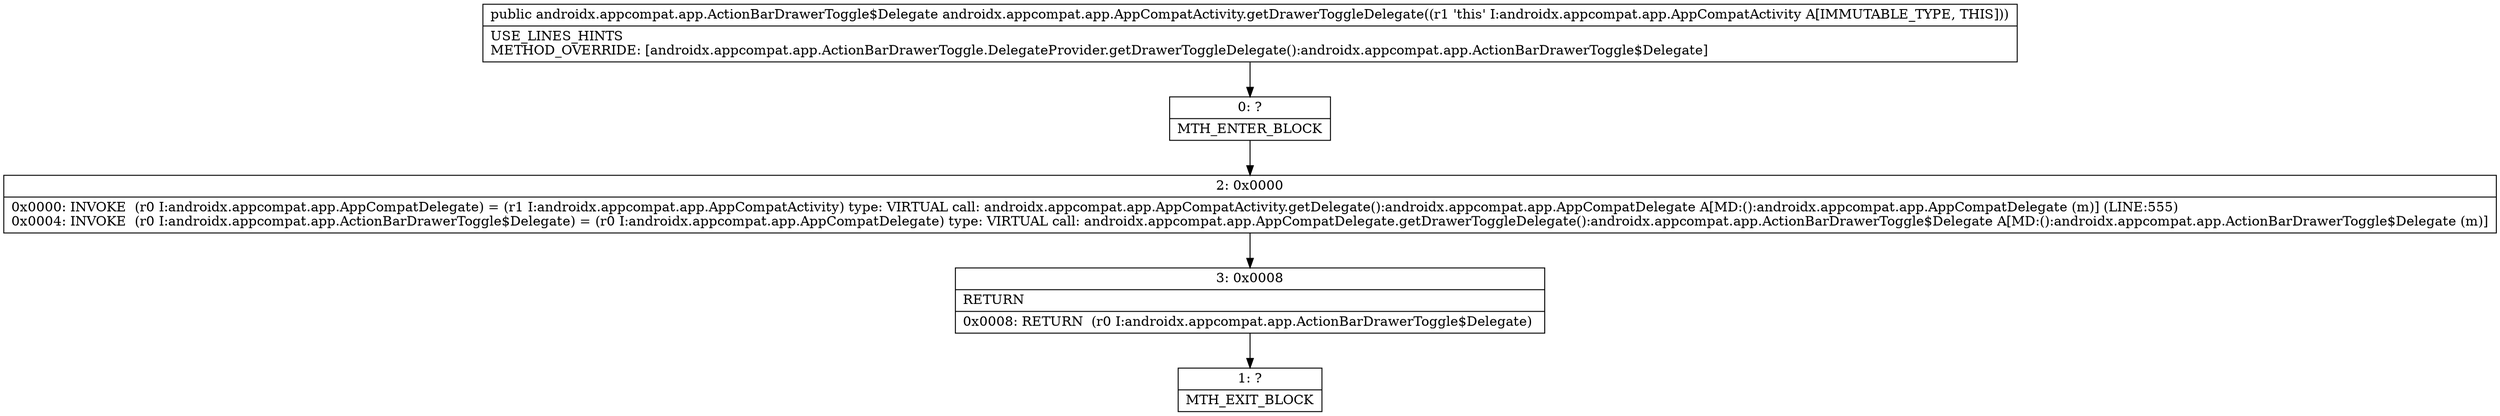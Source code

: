 digraph "CFG forandroidx.appcompat.app.AppCompatActivity.getDrawerToggleDelegate()Landroidx\/appcompat\/app\/ActionBarDrawerToggle$Delegate;" {
Node_0 [shape=record,label="{0\:\ ?|MTH_ENTER_BLOCK\l}"];
Node_2 [shape=record,label="{2\:\ 0x0000|0x0000: INVOKE  (r0 I:androidx.appcompat.app.AppCompatDelegate) = (r1 I:androidx.appcompat.app.AppCompatActivity) type: VIRTUAL call: androidx.appcompat.app.AppCompatActivity.getDelegate():androidx.appcompat.app.AppCompatDelegate A[MD:():androidx.appcompat.app.AppCompatDelegate (m)] (LINE:555)\l0x0004: INVOKE  (r0 I:androidx.appcompat.app.ActionBarDrawerToggle$Delegate) = (r0 I:androidx.appcompat.app.AppCompatDelegate) type: VIRTUAL call: androidx.appcompat.app.AppCompatDelegate.getDrawerToggleDelegate():androidx.appcompat.app.ActionBarDrawerToggle$Delegate A[MD:():androidx.appcompat.app.ActionBarDrawerToggle$Delegate (m)]\l}"];
Node_3 [shape=record,label="{3\:\ 0x0008|RETURN\l|0x0008: RETURN  (r0 I:androidx.appcompat.app.ActionBarDrawerToggle$Delegate) \l}"];
Node_1 [shape=record,label="{1\:\ ?|MTH_EXIT_BLOCK\l}"];
MethodNode[shape=record,label="{public androidx.appcompat.app.ActionBarDrawerToggle$Delegate androidx.appcompat.app.AppCompatActivity.getDrawerToggleDelegate((r1 'this' I:androidx.appcompat.app.AppCompatActivity A[IMMUTABLE_TYPE, THIS]))  | USE_LINES_HINTS\lMETHOD_OVERRIDE: [androidx.appcompat.app.ActionBarDrawerToggle.DelegateProvider.getDrawerToggleDelegate():androidx.appcompat.app.ActionBarDrawerToggle$Delegate]\l}"];
MethodNode -> Node_0;Node_0 -> Node_2;
Node_2 -> Node_3;
Node_3 -> Node_1;
}

